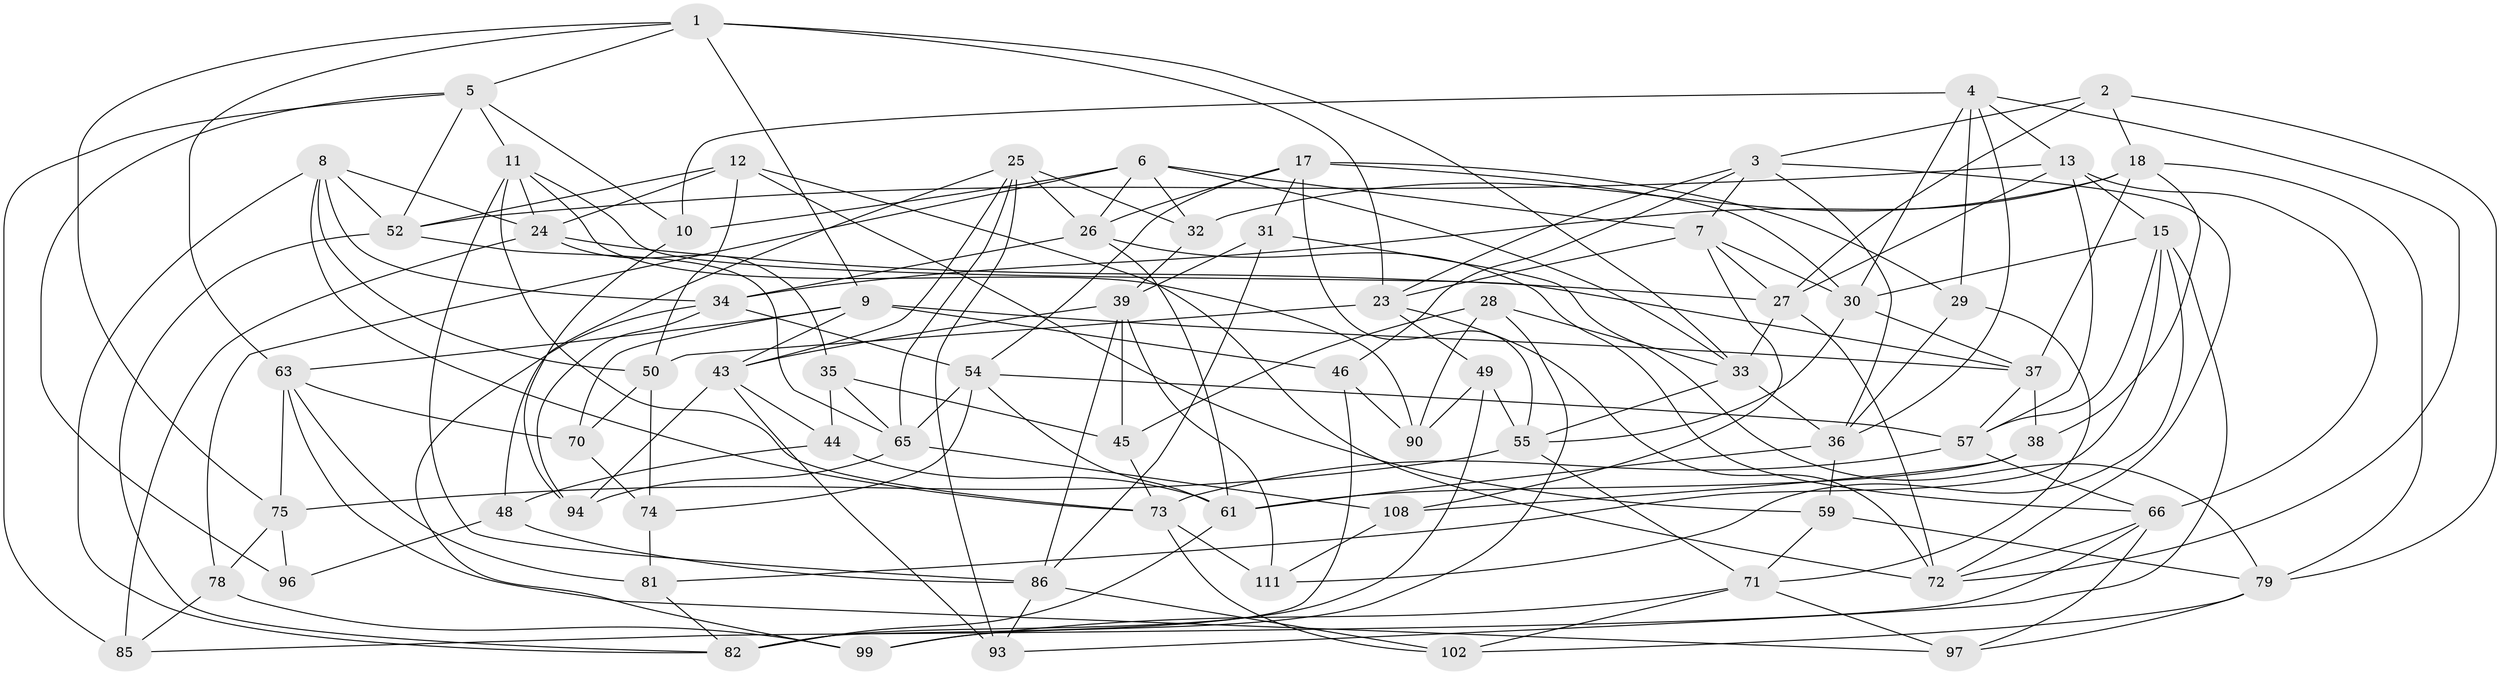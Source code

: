 // original degree distribution, {4: 1.0}
// Generated by graph-tools (version 1.1) at 2025/42/03/06/25 10:42:20]
// undirected, 70 vertices, 180 edges
graph export_dot {
graph [start="1"]
  node [color=gray90,style=filled];
  1 [super="+60"];
  2;
  3 [super="+22"];
  4 [super="+16"];
  5 [super="+20"];
  6 [super="+19"];
  7 [super="+68"];
  8 [super="+76"];
  9 [super="+88"];
  10;
  11 [super="+21"];
  12 [super="+64"];
  13 [super="+14"];
  15 [super="+62"];
  17 [super="+107"];
  18 [super="+67"];
  23 [super="+106"];
  24 [super="+42"];
  25 [super="+87"];
  26 [super="+56"];
  27 [super="+80"];
  28;
  29;
  30 [super="+77"];
  31;
  32;
  33 [super="+41"];
  34 [super="+40"];
  35;
  36 [super="+53"];
  37 [super="+58"];
  38;
  39 [super="+47"];
  43 [super="+103"];
  44;
  45;
  46;
  48;
  49;
  50 [super="+51"];
  52 [super="+89"];
  54 [super="+109"];
  55 [super="+92"];
  57 [super="+110"];
  59;
  61 [super="+112"];
  63 [super="+91"];
  65 [super="+101"];
  66 [super="+69"];
  70;
  71 [super="+95"];
  72 [super="+100"];
  73 [super="+105"];
  74;
  75 [super="+83"];
  78;
  79 [super="+104"];
  81;
  82 [super="+84"];
  85;
  86 [super="+98"];
  90;
  93;
  94;
  96;
  97;
  99;
  102;
  108;
  111;
  1 -- 23;
  1 -- 63;
  1 -- 75;
  1 -- 9;
  1 -- 5;
  1 -- 33;
  2 -- 18;
  2 -- 27;
  2 -- 79;
  2 -- 3;
  3 -- 46;
  3 -- 36;
  3 -- 72;
  3 -- 23;
  3 -- 7;
  4 -- 10;
  4 -- 30;
  4 -- 29;
  4 -- 13;
  4 -- 36;
  4 -- 72;
  5 -- 10;
  5 -- 11;
  5 -- 96;
  5 -- 85;
  5 -- 52;
  6 -- 10;
  6 -- 78;
  6 -- 32;
  6 -- 33;
  6 -- 7;
  6 -- 26;
  7 -- 23;
  7 -- 108;
  7 -- 30;
  7 -- 27;
  8 -- 24;
  8 -- 73;
  8 -- 50;
  8 -- 34;
  8 -- 82;
  8 -- 52;
  9 -- 46;
  9 -- 37;
  9 -- 43;
  9 -- 70;
  9 -- 63;
  10 -- 94;
  11 -- 73;
  11 -- 24;
  11 -- 90;
  11 -- 86;
  11 -- 37;
  12 -- 50 [weight=2];
  12 -- 72;
  12 -- 59;
  12 -- 52;
  12 -- 24;
  13 -- 27;
  13 -- 66;
  13 -- 52;
  13 -- 15;
  13 -- 57;
  15 -- 81;
  15 -- 57;
  15 -- 111;
  15 -- 93;
  15 -- 30;
  17 -- 55;
  17 -- 29;
  17 -- 31;
  17 -- 26;
  17 -- 54;
  17 -- 30;
  18 -- 37;
  18 -- 32;
  18 -- 38;
  18 -- 79;
  18 -- 34;
  23 -- 49;
  23 -- 72;
  23 -- 50;
  24 -- 35;
  24 -- 85;
  24 -- 27;
  25 -- 65;
  25 -- 32;
  25 -- 93;
  25 -- 48;
  25 -- 26;
  25 -- 43;
  26 -- 34;
  26 -- 61;
  26 -- 66;
  27 -- 33;
  27 -- 72;
  28 -- 45;
  28 -- 90;
  28 -- 99;
  28 -- 33;
  29 -- 36;
  29 -- 71;
  30 -- 55;
  30 -- 37;
  31 -- 79;
  31 -- 86;
  31 -- 39;
  32 -- 39;
  33 -- 36;
  33 -- 55;
  34 -- 54;
  34 -- 99;
  34 -- 94;
  35 -- 44;
  35 -- 45;
  35 -- 65;
  36 -- 59;
  36 -- 61;
  37 -- 38;
  37 -- 57;
  38 -- 108;
  38 -- 61;
  39 -- 111;
  39 -- 43;
  39 -- 45;
  39 -- 86;
  43 -- 44;
  43 -- 93;
  43 -- 94;
  44 -- 48;
  44 -- 61;
  45 -- 73;
  46 -- 82;
  46 -- 90;
  48 -- 96;
  48 -- 86;
  49 -- 90;
  49 -- 82;
  49 -- 55;
  50 -- 74;
  50 -- 70;
  52 -- 82;
  52 -- 65;
  54 -- 57;
  54 -- 65;
  54 -- 74;
  54 -- 61;
  55 -- 71;
  55 -- 75;
  57 -- 73;
  57 -- 66;
  59 -- 71;
  59 -- 79;
  61 -- 82;
  63 -- 70;
  63 -- 75;
  63 -- 81;
  63 -- 97;
  65 -- 94;
  65 -- 108;
  66 -- 97;
  66 -- 85;
  66 -- 72;
  70 -- 74;
  71 -- 97;
  71 -- 99;
  71 -- 102;
  73 -- 111;
  73 -- 102;
  74 -- 81;
  75 -- 96 [weight=2];
  75 -- 78;
  78 -- 85;
  78 -- 99;
  79 -- 102;
  79 -- 97;
  81 -- 82;
  86 -- 102;
  86 -- 93;
  108 -- 111;
}
